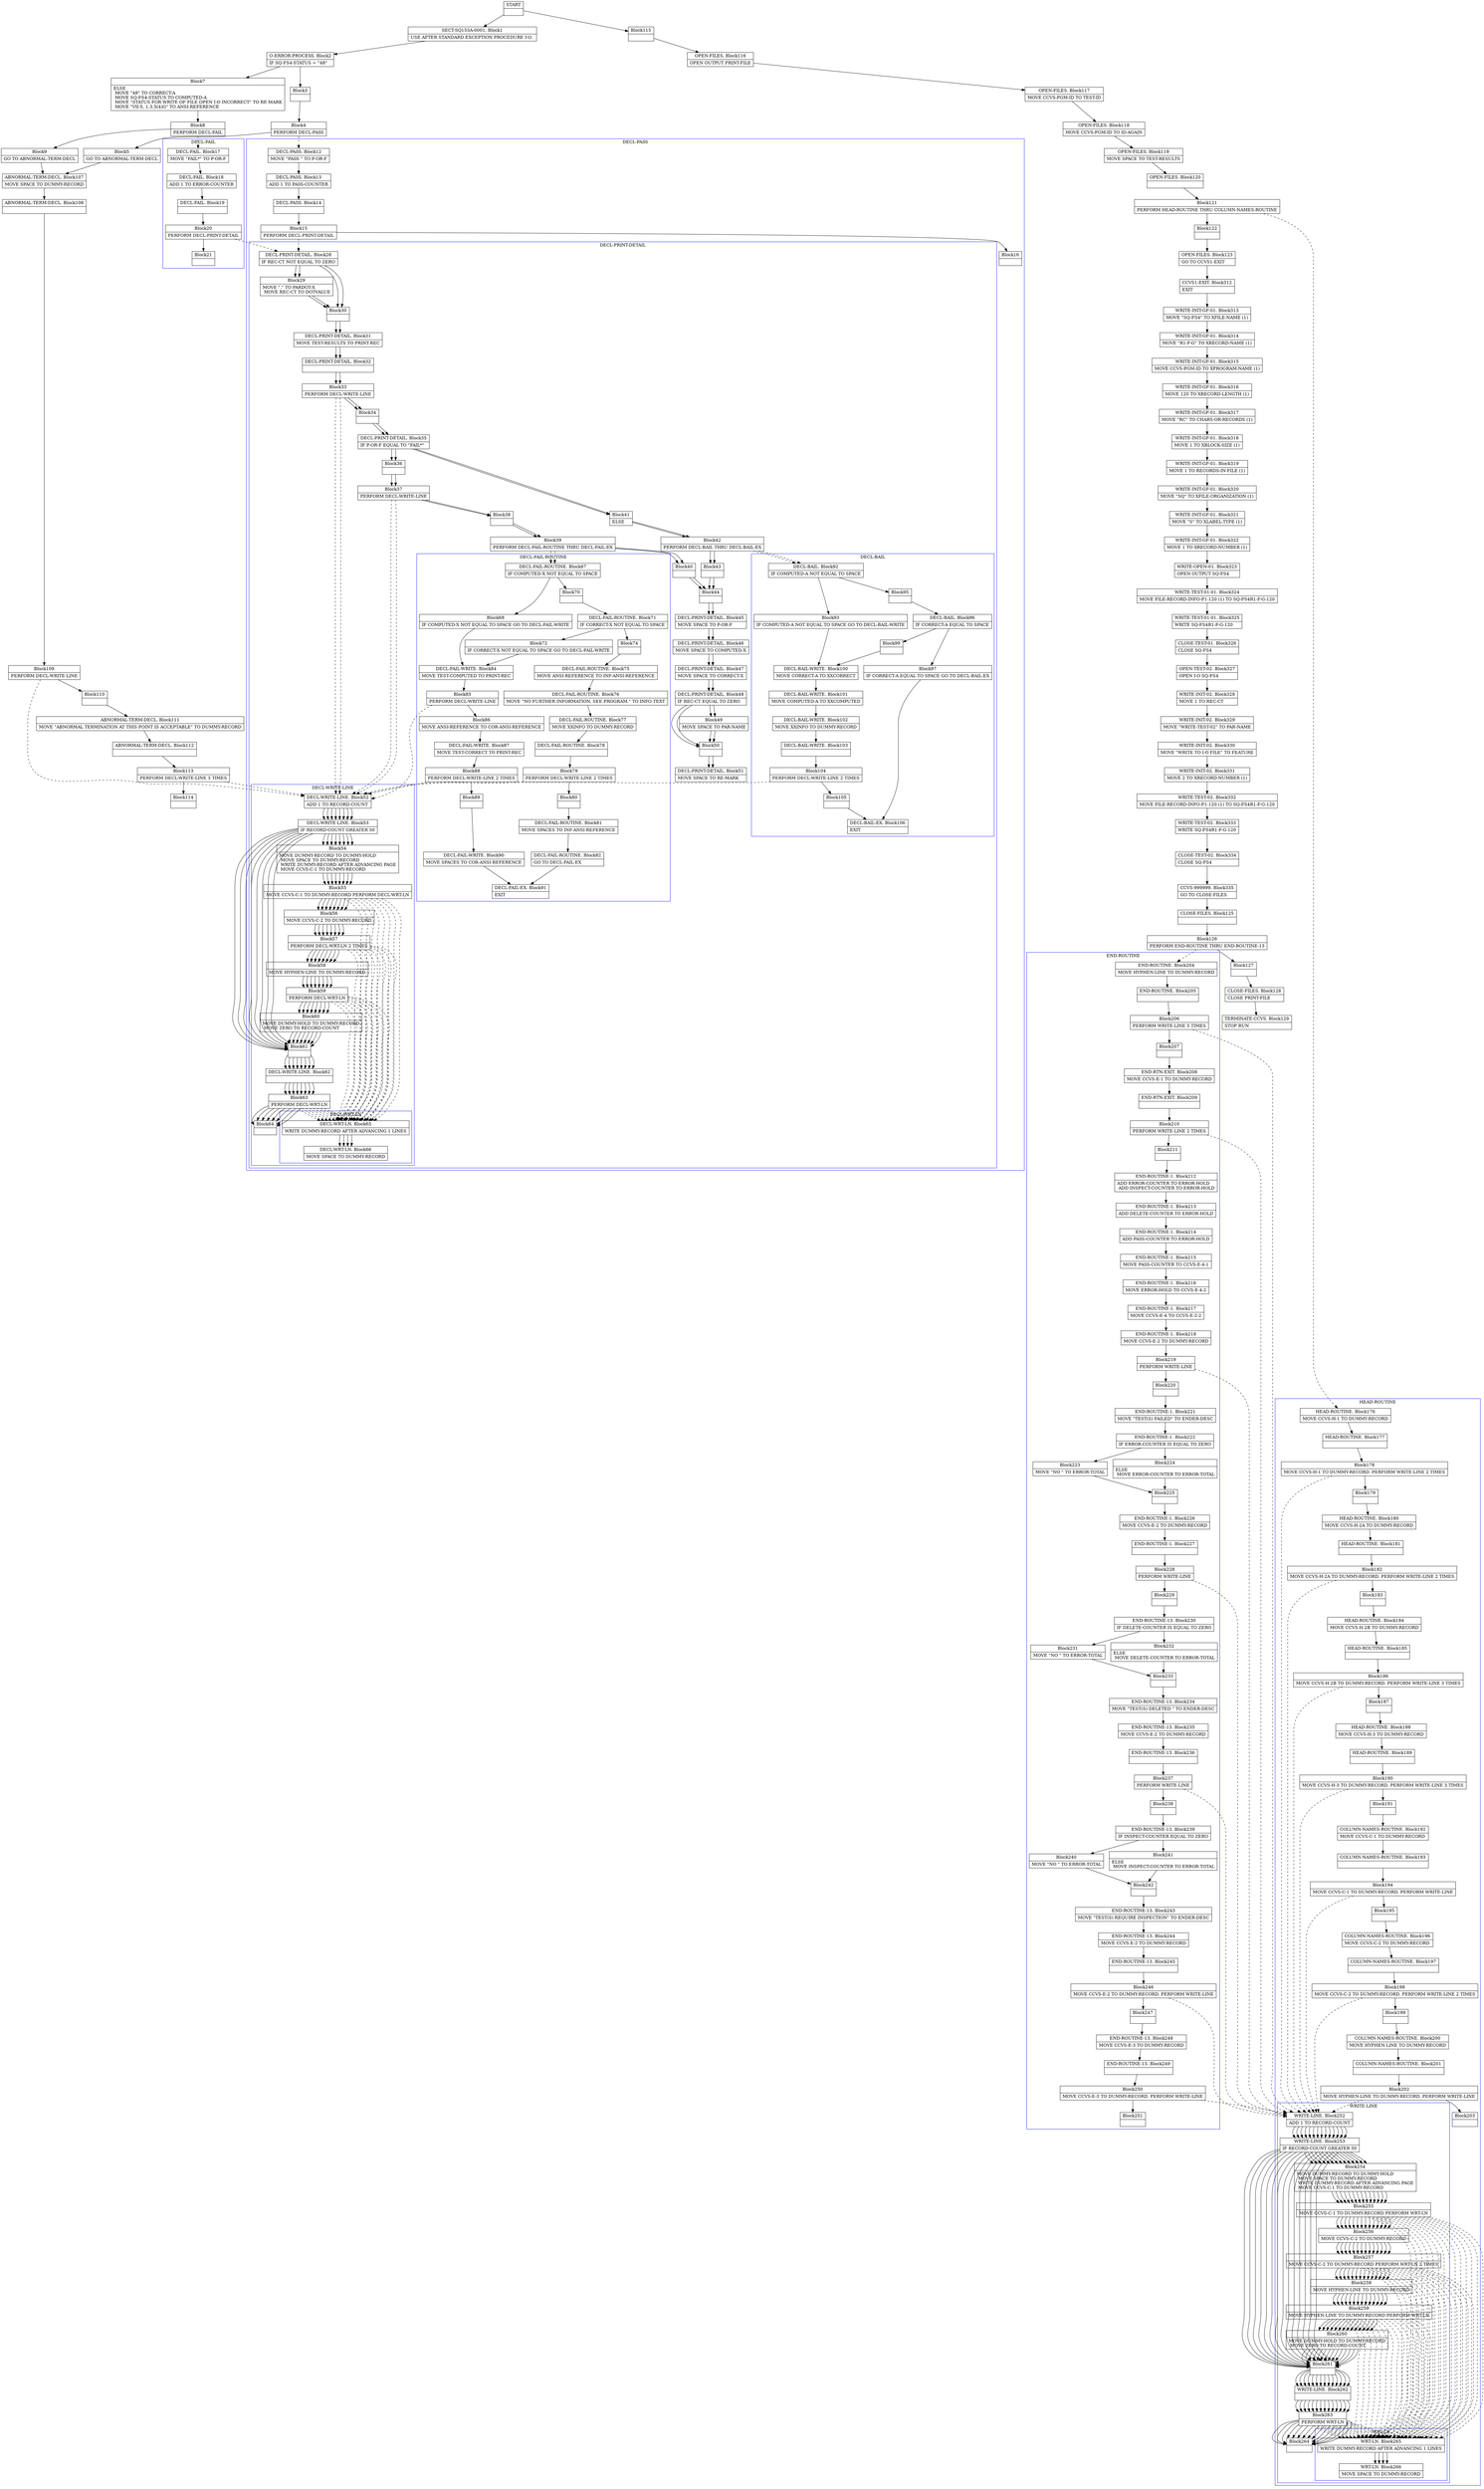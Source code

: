 digraph Cfg {
compound=true;
node [
shape = "record"
]

edge [
arrowtail = "empty"
]
Block0 [
label = "{START|}"
]
Block1 [
label = "{SECT-SQ153A-0001. Block1|    USE AFTER STANDARD EXCEPTION PROCEDURE I-O. \l}"
]
Block2 [
label = "{O-ERROR-PROCESS. Block2|    IF SQ-FS4-STATUS = \"48\"\l}"
]
Block3 [
label = "{Block3|}"
]
Block4 [
label = "{Block4|            PERFORM DECL-PASS\l}"
]
subgraph cluster_1{
color = blue;
label = "DECL-PASS";
Block12 [
label = "{DECL-PASS. Block12|    MOVE   \"PASS \" TO P-OR-F\l}"
]
Block13 [
label = "{DECL-PASS. Block13|    ADD     1 TO PASS-COUNTER\l}"
]
Block14 [
label = "{DECL-PASS. Block14|}"
]
Block15 [
label = "{Block15|    PERFORM DECL-PRINT-DETAIL\l}"
]
subgraph cluster_3{
color = blue;
label = "DECL-PRINT-DETAIL";
Block28 [
label = "{DECL-PRINT-DETAIL. Block28|    IF REC-CT NOT EQUAL TO ZERO\l}"
]
Block29 [
label = "{Block29|            MOVE \".\" TO PARDOT-X\l            MOVE REC-CT TO DOTVALUE\l}"
]
Block30 [
label = "{Block30|}"
]
Block31 [
label = "{DECL-PRINT-DETAIL. Block31|    MOVE    TEST-RESULTS TO PRINT-REC\l}"
]
Block32 [
label = "{DECL-PRINT-DETAIL. Block32|}"
]
Block33 [
label = "{Block33|    PERFORM DECL-WRITE-LINE\l}"
]
subgraph cluster_6{
color = blue;
label = "DECL-WRITE-LINE";
Block52 [
label = "{DECL-WRITE-LINE. Block52|    ADD     1 TO RECORD-COUNT\l}"
]
Block53 [
label = "{DECL-WRITE-LINE. Block53|    IF RECORD-COUNT GREATER 50\l}"
]
Block54 [
label = "{Block54|        MOVE    DUMMY-RECORD TO DUMMY-HOLD\l        MOVE    SPACE TO DUMMY-RECORD\l        WRITE   DUMMY-RECORD AFTER ADVANCING PAGE\l        MOVE    CCVS-C-1 TO DUMMY-RECORD\l}"
]
Block55 [
label = "{Block55|        MOVE    CCVS-C-1 TO DUMMY-RECORD PERFORM DECL-WRT-LN\l}"
]
subgraph cluster_10{
color = blue;
label = "DECL-WRT-LN";
Block65 [
label = "{DECL-WRT-LN. Block65|    WRITE   DUMMY-RECORD AFTER ADVANCING 1 LINES\l}"
]
Block66 [
label = "{DECL-WRT-LN. Block66|    MOVE    SPACE TO DUMMY-RECORD\l}"
]
Block65 -> Block66

}
Block55 -> Block65 [style=dashed]

Block56 [
label = "{Block56|        MOVE    CCVS-C-2 TO DUMMY-RECORD\l}"
]
Block57 [
label = "{Block57|        PERFORM DECL-WRT-LN 2 TIMES\l}"
]
subgraph cluster_11{
color = blue;
label = "DECL-WRT-LN";
Block65 [
label = "{DECL-WRT-LN. Block65|    WRITE   DUMMY-RECORD AFTER ADVANCING 1 LINES\l}"
]
Block66 [
label = "{DECL-WRT-LN. Block66|    MOVE    SPACE TO DUMMY-RECORD\l}"
]
Block65 -> Block66

}
Block57 -> Block65 [style=dashed]

Block58 [
label = "{Block58|        MOVE    HYPHEN-LINE TO DUMMY-RECORD\l}"
]
Block59 [
label = "{Block59|        PERFORM DECL-WRT-LN\l}"
]
subgraph cluster_12{
color = blue;
label = "DECL-WRT-LN";
Block65 [
label = "{DECL-WRT-LN. Block65|    WRITE   DUMMY-RECORD AFTER ADVANCING 1 LINES\l}"
]
Block66 [
label = "{DECL-WRT-LN. Block66|    MOVE    SPACE TO DUMMY-RECORD\l}"
]
Block65 -> Block66

}
Block59 -> Block65 [style=dashed]

Block60 [
label = "{Block60|        MOVE    DUMMY-HOLD TO DUMMY-RECORD\l        MOVE    ZERO TO RECORD-COUNT\l}"
]
Block61 [
label = "{Block61|}"
]
Block62 [
label = "{DECL-WRITE-LINE. Block62|}"
]
Block63 [
label = "{Block63|    PERFORM DECL-WRT-LN\l}"
]
subgraph cluster_13{
color = blue;
label = "DECL-WRT-LN";
Block65 [
label = "{DECL-WRT-LN. Block65|    WRITE   DUMMY-RECORD AFTER ADVANCING 1 LINES\l}"
]
Block66 [
label = "{DECL-WRT-LN. Block66|    MOVE    SPACE TO DUMMY-RECORD\l}"
]
Block65 -> Block66

}
Block63 -> Block65 [style=dashed]

Block64 [
label = "{Block64|}"
]
Block52 -> Block53
Block53 -> Block54
Block53 -> Block61
Block54 -> Block55
Block55 -> Block56
Block56 -> Block57
Block57 -> Block58
Block58 -> Block59
Block59 -> Block60
Block60 -> Block61
Block61 -> Block62
Block62 -> Block63
Block63 -> Block64

}
Block33 -> Block52 [style=dashed]

Block34 [
label = "{Block34|}"
]
Block35 [
label = "{DECL-PRINT-DETAIL. Block35|    IF P-OR-F EQUAL TO \"FAIL*\"\l}"
]
Block36 [
label = "{Block36|}"
]
Block37 [
label = "{Block37|        PERFORM DECL-WRITE-LINE\l}"
]
subgraph cluster_7{
color = blue;
label = "DECL-WRITE-LINE";
Block52 [
label = "{DECL-WRITE-LINE. Block52|    ADD     1 TO RECORD-COUNT\l}"
]
Block53 [
label = "{DECL-WRITE-LINE. Block53|    IF RECORD-COUNT GREATER 50\l}"
]
Block54 [
label = "{Block54|        MOVE    DUMMY-RECORD TO DUMMY-HOLD\l        MOVE    SPACE TO DUMMY-RECORD\l        WRITE   DUMMY-RECORD AFTER ADVANCING PAGE\l        MOVE    CCVS-C-1 TO DUMMY-RECORD\l}"
]
Block55 [
label = "{Block55|        MOVE    CCVS-C-1 TO DUMMY-RECORD PERFORM DECL-WRT-LN\l}"
]
Block55 -> Block65 [style=dashed]

Block56 [
label = "{Block56|        MOVE    CCVS-C-2 TO DUMMY-RECORD\l}"
]
Block57 [
label = "{Block57|        PERFORM DECL-WRT-LN 2 TIMES\l}"
]
Block57 -> Block65 [style=dashed]

Block58 [
label = "{Block58|        MOVE    HYPHEN-LINE TO DUMMY-RECORD\l}"
]
Block59 [
label = "{Block59|        PERFORM DECL-WRT-LN\l}"
]
Block59 -> Block65 [style=dashed]

Block60 [
label = "{Block60|        MOVE    DUMMY-HOLD TO DUMMY-RECORD\l        MOVE    ZERO TO RECORD-COUNT\l}"
]
Block61 [
label = "{Block61|}"
]
Block62 [
label = "{DECL-WRITE-LINE. Block62|}"
]
Block63 [
label = "{Block63|    PERFORM DECL-WRT-LN\l}"
]
Block63 -> Block65 [style=dashed]

Block64 [
label = "{Block64|}"
]
Block52 -> Block53
Block53 -> Block54
Block53 -> Block61
Block54 -> Block55
Block55 -> Block56
Block56 -> Block57
Block57 -> Block58
Block58 -> Block59
Block59 -> Block60
Block60 -> Block61
Block61 -> Block62
Block62 -> Block63
Block63 -> Block64

}
Block37 -> Block52 [style=dashed]

Block38 [
label = "{Block38|}"
]
Block39 [
label = "{Block39|        PERFORM DECL-FAIL-ROUTINE THRU DECL-FAIL-EX\l}"
]
subgraph cluster_8{
color = blue;
label = "DECL-FAIL-ROUTINE";
Block67 [
label = "{DECL-FAIL-ROUTINE. Block67|    IF COMPUTED-X NOT EQUAL TO SPACE\l}"
]
Block68 [
label = "{Block68|    IF COMPUTED-X NOT EQUAL TO SPACE GO TO DECL-FAIL-WRITE\l}"
]
Block84 [
label = "{DECL-FAIL-WRITE. Block84|    MOVE    TEST-COMPUTED TO PRINT-REC\l}"
]
Block85 [
label = "{Block85|    PERFORM DECL-WRITE-LINE\l}"
]
subgraph cluster_15{
color = blue;
label = "DECL-WRITE-LINE";
Block52 [
label = "{DECL-WRITE-LINE. Block52|    ADD     1 TO RECORD-COUNT\l}"
]
Block53 [
label = "{DECL-WRITE-LINE. Block53|    IF RECORD-COUNT GREATER 50\l}"
]
Block54 [
label = "{Block54|        MOVE    DUMMY-RECORD TO DUMMY-HOLD\l        MOVE    SPACE TO DUMMY-RECORD\l        WRITE   DUMMY-RECORD AFTER ADVANCING PAGE\l        MOVE    CCVS-C-1 TO DUMMY-RECORD\l}"
]
Block55 [
label = "{Block55|        MOVE    CCVS-C-1 TO DUMMY-RECORD PERFORM DECL-WRT-LN\l}"
]
Block55 -> Block65 [style=dashed]

Block56 [
label = "{Block56|        MOVE    CCVS-C-2 TO DUMMY-RECORD\l}"
]
Block57 [
label = "{Block57|        PERFORM DECL-WRT-LN 2 TIMES\l}"
]
Block57 -> Block65 [style=dashed]

Block58 [
label = "{Block58|        MOVE    HYPHEN-LINE TO DUMMY-RECORD\l}"
]
Block59 [
label = "{Block59|        PERFORM DECL-WRT-LN\l}"
]
Block59 -> Block65 [style=dashed]

Block60 [
label = "{Block60|        MOVE    DUMMY-HOLD TO DUMMY-RECORD\l        MOVE    ZERO TO RECORD-COUNT\l}"
]
Block61 [
label = "{Block61|}"
]
Block62 [
label = "{DECL-WRITE-LINE. Block62|}"
]
Block63 [
label = "{Block63|    PERFORM DECL-WRT-LN\l}"
]
Block63 -> Block65 [style=dashed]

Block64 [
label = "{Block64|}"
]
Block52 -> Block53
Block53 -> Block54
Block53 -> Block61
Block54 -> Block55
Block55 -> Block56
Block56 -> Block57
Block57 -> Block58
Block58 -> Block59
Block59 -> Block60
Block60 -> Block61
Block61 -> Block62
Block62 -> Block63
Block63 -> Block64

}
Block85 -> Block52 [style=dashed]

Block86 [
label = "{Block86|    MOVE    ANSI-REFERENCE TO COR-ANSI-REFERENCE\l}"
]
Block87 [
label = "{DECL-FAIL-WRITE. Block87|    MOVE    TEST-CORRECT TO PRINT-REC\l}"
]
Block88 [
label = "{Block88|    PERFORM DECL-WRITE-LINE 2 TIMES\l}"
]
subgraph cluster_16{
color = blue;
label = "DECL-WRITE-LINE";
Block52 [
label = "{DECL-WRITE-LINE. Block52|    ADD     1 TO RECORD-COUNT\l}"
]
Block53 [
label = "{DECL-WRITE-LINE. Block53|    IF RECORD-COUNT GREATER 50\l}"
]
Block54 [
label = "{Block54|        MOVE    DUMMY-RECORD TO DUMMY-HOLD\l        MOVE    SPACE TO DUMMY-RECORD\l        WRITE   DUMMY-RECORD AFTER ADVANCING PAGE\l        MOVE    CCVS-C-1 TO DUMMY-RECORD\l}"
]
Block55 [
label = "{Block55|        MOVE    CCVS-C-1 TO DUMMY-RECORD PERFORM DECL-WRT-LN\l}"
]
Block55 -> Block65 [style=dashed]

Block56 [
label = "{Block56|        MOVE    CCVS-C-2 TO DUMMY-RECORD\l}"
]
Block57 [
label = "{Block57|        PERFORM DECL-WRT-LN 2 TIMES\l}"
]
Block57 -> Block65 [style=dashed]

Block58 [
label = "{Block58|        MOVE    HYPHEN-LINE TO DUMMY-RECORD\l}"
]
Block59 [
label = "{Block59|        PERFORM DECL-WRT-LN\l}"
]
Block59 -> Block65 [style=dashed]

Block60 [
label = "{Block60|        MOVE    DUMMY-HOLD TO DUMMY-RECORD\l        MOVE    ZERO TO RECORD-COUNT\l}"
]
Block61 [
label = "{Block61|}"
]
Block62 [
label = "{DECL-WRITE-LINE. Block62|}"
]
Block63 [
label = "{Block63|    PERFORM DECL-WRT-LN\l}"
]
Block63 -> Block65 [style=dashed]

Block64 [
label = "{Block64|}"
]
Block52 -> Block53
Block53 -> Block54
Block53 -> Block61
Block54 -> Block55
Block55 -> Block56
Block56 -> Block57
Block57 -> Block58
Block58 -> Block59
Block59 -> Block60
Block60 -> Block61
Block61 -> Block62
Block62 -> Block63
Block63 -> Block64

}
Block88 -> Block52 [style=dashed]

Block89 [
label = "{Block89|}"
]
Block90 [
label = "{DECL-FAIL-WRITE. Block90|    MOVE    SPACES TO COR-ANSI-REFERENCE\l}"
]
Block91 [
label = "{DECL-FAIL-EX. Block91|    EXIT\l}"
]
Block70 [
label = "{Block70|}"
]
Block71 [
label = "{DECL-FAIL-ROUTINE. Block71|    IF CORRECT-X NOT EQUAL TO SPACE\l}"
]
Block72 [
label = "{Block72|    IF CORRECT-X NOT EQUAL TO SPACE GO TO DECL-FAIL-WRITE\l}"
]
Block74 [
label = "{Block74|}"
]
Block75 [
label = "{DECL-FAIL-ROUTINE. Block75|    MOVE    ANSI-REFERENCE TO INF-ANSI-REFERENCE\l}"
]
Block76 [
label = "{DECL-FAIL-ROUTINE. Block76|    MOVE   \"NO FURTHER INFORMATION, SEE PROGRAM.\" TO INFO-TEXT\l}"
]
Block77 [
label = "{DECL-FAIL-ROUTINE. Block77|    MOVE    XXINFO TO DUMMY-RECORD\l}"
]
Block78 [
label = "{DECL-FAIL-ROUTINE. Block78|}"
]
Block79 [
label = "{Block79|    PERFORM DECL-WRITE-LINE 2 TIMES\l}"
]
subgraph cluster_14{
color = blue;
label = "DECL-WRITE-LINE";
Block52 [
label = "{DECL-WRITE-LINE. Block52|    ADD     1 TO RECORD-COUNT\l}"
]
Block53 [
label = "{DECL-WRITE-LINE. Block53|    IF RECORD-COUNT GREATER 50\l}"
]
Block54 [
label = "{Block54|        MOVE    DUMMY-RECORD TO DUMMY-HOLD\l        MOVE    SPACE TO DUMMY-RECORD\l        WRITE   DUMMY-RECORD AFTER ADVANCING PAGE\l        MOVE    CCVS-C-1 TO DUMMY-RECORD\l}"
]
Block55 [
label = "{Block55|        MOVE    CCVS-C-1 TO DUMMY-RECORD PERFORM DECL-WRT-LN\l}"
]
Block55 -> Block65 [style=dashed]

Block56 [
label = "{Block56|        MOVE    CCVS-C-2 TO DUMMY-RECORD\l}"
]
Block57 [
label = "{Block57|        PERFORM DECL-WRT-LN 2 TIMES\l}"
]
Block57 -> Block65 [style=dashed]

Block58 [
label = "{Block58|        MOVE    HYPHEN-LINE TO DUMMY-RECORD\l}"
]
Block59 [
label = "{Block59|        PERFORM DECL-WRT-LN\l}"
]
Block59 -> Block65 [style=dashed]

Block60 [
label = "{Block60|        MOVE    DUMMY-HOLD TO DUMMY-RECORD\l        MOVE    ZERO TO RECORD-COUNT\l}"
]
Block61 [
label = "{Block61|}"
]
Block62 [
label = "{DECL-WRITE-LINE. Block62|}"
]
Block63 [
label = "{Block63|    PERFORM DECL-WRT-LN\l}"
]
Block63 -> Block65 [style=dashed]

Block64 [
label = "{Block64|}"
]
Block52 -> Block53
Block53 -> Block54
Block53 -> Block61
Block54 -> Block55
Block55 -> Block56
Block56 -> Block57
Block57 -> Block58
Block58 -> Block59
Block59 -> Block60
Block60 -> Block61
Block61 -> Block62
Block62 -> Block63
Block63 -> Block64

}
Block79 -> Block52 [style=dashed]

Block80 [
label = "{Block80|}"
]
Block81 [
label = "{DECL-FAIL-ROUTINE. Block81|    MOVE    SPACES TO INF-ANSI-REFERENCE\l}"
]
Block82 [
label = "{DECL-FAIL-ROUTINE. Block82|    GO TO   DECL-FAIL-EX\l}"
]
Block67 -> Block68
Block67 -> Block70
Block68 -> Block84
Block84 -> Block85
Block85 -> Block86
Block86 -> Block87
Block87 -> Block88
Block88 -> Block89
Block89 -> Block90
Block90 -> Block91
Block70 -> Block71
Block71 -> Block72
Block71 -> Block74
Block72 -> Block84
Block74 -> Block75
Block75 -> Block76
Block76 -> Block77
Block77 -> Block78
Block78 -> Block79
Block79 -> Block80
Block80 -> Block81
Block81 -> Block82
Block82 -> Block91

}
Block39 -> Block67 [style=dashed]

Block40 [
label = "{Block40|}"
]
Block44 [
label = "{Block44|}"
]
Block45 [
label = "{DECL-PRINT-DETAIL. Block45|    MOVE    SPACE TO P-OR-F\l}"
]
Block46 [
label = "{DECL-PRINT-DETAIL. Block46|    MOVE    SPACE TO COMPUTED-X\l}"
]
Block47 [
label = "{DECL-PRINT-DETAIL. Block47|    MOVE    SPACE TO CORRECT-X\l}"
]
Block48 [
label = "{DECL-PRINT-DETAIL. Block48|    IF REC-CT EQUAL TO ZERO\l}"
]
Block49 [
label = "{Block49|        MOVE    SPACE TO PAR-NAME\l}"
]
Block50 [
label = "{Block50|}"
]
Block51 [
label = "{DECL-PRINT-DETAIL. Block51|    MOVE    SPACE TO RE-MARK\l}"
]
Block41 [
label = "{Block41|    ELSE\l}"
]
Block42 [
label = "{Block42|        PERFORM DECL-BAIL THRU DECL-BAIL-EX\l}"
]
subgraph cluster_9{
color = blue;
label = "DECL-BAIL";
Block92 [
label = "{DECL-BAIL. Block92|    IF COMPUTED-A NOT EQUAL TO SPACE\l}"
]
Block93 [
label = "{Block93|    IF COMPUTED-A NOT EQUAL TO SPACE GO TO DECL-BAIL-WRITE\l}"
]
Block100 [
label = "{DECL-BAIL-WRITE. Block100|    MOVE    CORRECT-A TO XXCORRECT\l}"
]
Block101 [
label = "{DECL-BAIL-WRITE. Block101|    MOVE    COMPUTED-A TO XXCOMPUTED\l}"
]
Block102 [
label = "{DECL-BAIL-WRITE. Block102|    MOVE    XXINFO TO DUMMY-RECORD\l}"
]
Block103 [
label = "{DECL-BAIL-WRITE. Block103|}"
]
Block104 [
label = "{Block104|    PERFORM DECL-WRITE-LINE 2 TIMES\l}"
]
subgraph cluster_17{
color = blue;
label = "DECL-WRITE-LINE";
Block52 [
label = "{DECL-WRITE-LINE. Block52|    ADD     1 TO RECORD-COUNT\l}"
]
Block53 [
label = "{DECL-WRITE-LINE. Block53|    IF RECORD-COUNT GREATER 50\l}"
]
Block54 [
label = "{Block54|        MOVE    DUMMY-RECORD TO DUMMY-HOLD\l        MOVE    SPACE TO DUMMY-RECORD\l        WRITE   DUMMY-RECORD AFTER ADVANCING PAGE\l        MOVE    CCVS-C-1 TO DUMMY-RECORD\l}"
]
Block55 [
label = "{Block55|        MOVE    CCVS-C-1 TO DUMMY-RECORD PERFORM DECL-WRT-LN\l}"
]
Block55 -> Block65 [style=dashed]

Block56 [
label = "{Block56|        MOVE    CCVS-C-2 TO DUMMY-RECORD\l}"
]
Block57 [
label = "{Block57|        PERFORM DECL-WRT-LN 2 TIMES\l}"
]
Block57 -> Block65 [style=dashed]

Block58 [
label = "{Block58|        MOVE    HYPHEN-LINE TO DUMMY-RECORD\l}"
]
Block59 [
label = "{Block59|        PERFORM DECL-WRT-LN\l}"
]
Block59 -> Block65 [style=dashed]

Block60 [
label = "{Block60|        MOVE    DUMMY-HOLD TO DUMMY-RECORD\l        MOVE    ZERO TO RECORD-COUNT\l}"
]
Block61 [
label = "{Block61|}"
]
Block62 [
label = "{DECL-WRITE-LINE. Block62|}"
]
Block63 [
label = "{Block63|    PERFORM DECL-WRT-LN\l}"
]
Block63 -> Block65 [style=dashed]

Block64 [
label = "{Block64|}"
]
Block52 -> Block53
Block53 -> Block54
Block53 -> Block61
Block54 -> Block55
Block55 -> Block56
Block56 -> Block57
Block57 -> Block58
Block58 -> Block59
Block59 -> Block60
Block60 -> Block61
Block61 -> Block62
Block62 -> Block63
Block63 -> Block64

}
Block104 -> Block52 [style=dashed]

Block105 [
label = "{Block105|}"
]
Block106 [
label = "{DECL-BAIL-EX. Block106|    EXIT\l}"
]
Block95 [
label = "{Block95|}"
]
Block96 [
label = "{DECL-BAIL. Block96|    IF CORRECT-A EQUAL TO SPACE\l}"
]
Block97 [
label = "{Block97|    IF CORRECT-A EQUAL TO SPACE GO TO DECL-BAIL-EX\l}"
]
Block99 [
label = "{Block99|}"
]
Block92 -> Block93
Block92 -> Block95
Block93 -> Block100
Block100 -> Block101
Block101 -> Block102
Block102 -> Block103
Block103 -> Block104
Block104 -> Block105
Block105 -> Block106
Block95 -> Block96
Block96 -> Block97
Block96 -> Block99
Block97 -> Block106
Block99 -> Block100

}
Block42 -> Block92 [style=dashed]

Block43 [
label = "{Block43|}"
]
Block28 -> Block29
Block28 -> Block30
Block29 -> Block30
Block30 -> Block31
Block31 -> Block32
Block32 -> Block33
Block33 -> Block34
Block34 -> Block35
Block35 -> Block36
Block35 -> Block41
Block36 -> Block37
Block37 -> Block38
Block38 -> Block39
Block39 -> Block40
Block40 -> Block44
Block44 -> Block45
Block45 -> Block46
Block46 -> Block47
Block47 -> Block48
Block48 -> Block49
Block48 -> Block50
Block49 -> Block50
Block50 -> Block51
Block41 -> Block42
Block42 -> Block43
Block43 -> Block44

}
Block15 -> Block28 [style=dashed]

Block16 [
label = "{Block16|}"
]
Block12 -> Block13
Block13 -> Block14
Block14 -> Block15
Block15 -> Block16

}
Block4 -> Block12 [style=dashed]

Block5 [
label = "{Block5|            GO TO ABNORMAL-TERM-DECL\l}"
]
Block107 [
label = "{ABNORMAL-TERM-DECL. Block107|    MOVE SPACE TO DUMMY-RECORD\l}"
]
Block108 [
label = "{ABNORMAL-TERM-DECL. Block108|}"
]
Block109 [
label = "{Block109|    PERFORM DECL-WRITE-LINE\l}"
]
subgraph cluster_18{
color = blue;
label = "DECL-WRITE-LINE";
Block52 [
label = "{DECL-WRITE-LINE. Block52|    ADD     1 TO RECORD-COUNT\l}"
]
Block53 [
label = "{DECL-WRITE-LINE. Block53|    IF RECORD-COUNT GREATER 50\l}"
]
Block54 [
label = "{Block54|        MOVE    DUMMY-RECORD TO DUMMY-HOLD\l        MOVE    SPACE TO DUMMY-RECORD\l        WRITE   DUMMY-RECORD AFTER ADVANCING PAGE\l        MOVE    CCVS-C-1 TO DUMMY-RECORD\l}"
]
Block55 [
label = "{Block55|        MOVE    CCVS-C-1 TO DUMMY-RECORD PERFORM DECL-WRT-LN\l}"
]
Block55 -> Block65 [style=dashed]

Block56 [
label = "{Block56|        MOVE    CCVS-C-2 TO DUMMY-RECORD\l}"
]
Block57 [
label = "{Block57|        PERFORM DECL-WRT-LN 2 TIMES\l}"
]
Block57 -> Block65 [style=dashed]

Block58 [
label = "{Block58|        MOVE    HYPHEN-LINE TO DUMMY-RECORD\l}"
]
Block59 [
label = "{Block59|        PERFORM DECL-WRT-LN\l}"
]
Block59 -> Block65 [style=dashed]

Block60 [
label = "{Block60|        MOVE    DUMMY-HOLD TO DUMMY-RECORD\l        MOVE    ZERO TO RECORD-COUNT\l}"
]
Block61 [
label = "{Block61|}"
]
Block62 [
label = "{DECL-WRITE-LINE. Block62|}"
]
Block63 [
label = "{Block63|    PERFORM DECL-WRT-LN\l}"
]
Block63 -> Block65 [style=dashed]

Block64 [
label = "{Block64|}"
]
Block52 -> Block53
Block53 -> Block54
Block53 -> Block61
Block54 -> Block55
Block55 -> Block56
Block56 -> Block57
Block57 -> Block58
Block58 -> Block59
Block59 -> Block60
Block60 -> Block61
Block61 -> Block62
Block62 -> Block63
Block63 -> Block64

}
Block109 -> Block52 [style=dashed]

Block110 [
label = "{Block110|}"
]
Block111 [
label = "{ABNORMAL-TERM-DECL. Block111|    MOVE \"ABNORMAL TERMINATION AT THIS POINT IS ACCEPTABLE\"              TO DUMMY-RECORD\l}"
]
Block112 [
label = "{ABNORMAL-TERM-DECL. Block112|}"
]
Block113 [
label = "{Block113|    PERFORM DECL-WRITE-LINE 3 TIMES\l}"
]
subgraph cluster_19{
color = blue;
label = "DECL-WRITE-LINE";
Block52 [
label = "{DECL-WRITE-LINE. Block52|    ADD     1 TO RECORD-COUNT\l}"
]
Block53 [
label = "{DECL-WRITE-LINE. Block53|    IF RECORD-COUNT GREATER 50\l}"
]
Block54 [
label = "{Block54|        MOVE    DUMMY-RECORD TO DUMMY-HOLD\l        MOVE    SPACE TO DUMMY-RECORD\l        WRITE   DUMMY-RECORD AFTER ADVANCING PAGE\l        MOVE    CCVS-C-1 TO DUMMY-RECORD\l}"
]
Block55 [
label = "{Block55|        MOVE    CCVS-C-1 TO DUMMY-RECORD PERFORM DECL-WRT-LN\l}"
]
Block55 -> Block65 [style=dashed]

Block56 [
label = "{Block56|        MOVE    CCVS-C-2 TO DUMMY-RECORD\l}"
]
Block57 [
label = "{Block57|        PERFORM DECL-WRT-LN 2 TIMES\l}"
]
Block57 -> Block65 [style=dashed]

Block58 [
label = "{Block58|        MOVE    HYPHEN-LINE TO DUMMY-RECORD\l}"
]
Block59 [
label = "{Block59|        PERFORM DECL-WRT-LN\l}"
]
Block59 -> Block65 [style=dashed]

Block60 [
label = "{Block60|        MOVE    DUMMY-HOLD TO DUMMY-RECORD\l        MOVE    ZERO TO RECORD-COUNT\l}"
]
Block61 [
label = "{Block61|}"
]
Block62 [
label = "{DECL-WRITE-LINE. Block62|}"
]
Block63 [
label = "{Block63|    PERFORM DECL-WRT-LN\l}"
]
Block63 -> Block65 [style=dashed]

Block64 [
label = "{Block64|}"
]
Block52 -> Block53
Block53 -> Block54
Block53 -> Block61
Block54 -> Block55
Block55 -> Block56
Block56 -> Block57
Block57 -> Block58
Block58 -> Block59
Block59 -> Block60
Block60 -> Block61
Block61 -> Block62
Block62 -> Block63
Block63 -> Block64

}
Block113 -> Block52 [style=dashed]

Block114 [
label = "{Block114|}"
]
Block7 [
label = "{Block7|    ELSE\l            MOVE \"48\" TO CORRECT-A\l            MOVE SQ-FS4-STATUS TO COMPUTED-A\l            MOVE \"STATUS FOR WRITE OF FILE OPEN I-O INCORRECT\"                      TO RE-MARK\l            MOVE \"VII-5, 1.3.5(4)G\" TO ANSI-REFERENCE\l}"
]
Block8 [
label = "{Block8|            PERFORM DECL-FAIL\l}"
]
subgraph cluster_2{
color = blue;
label = "DECL-FAIL";
Block17 [
label = "{DECL-FAIL. Block17|    MOVE   \"FAIL*\" TO P-OR-F\l}"
]
Block18 [
label = "{DECL-FAIL. Block18|    ADD     1 TO ERROR-COUNTER\l}"
]
Block19 [
label = "{DECL-FAIL. Block19|}"
]
Block20 [
label = "{Block20|    PERFORM DECL-PRINT-DETAIL\l}"
]
subgraph cluster_4{
color = blue;
label = "DECL-PRINT-DETAIL";
Block28 [
label = "{DECL-PRINT-DETAIL. Block28|    IF REC-CT NOT EQUAL TO ZERO\l}"
]
Block29 [
label = "{Block29|            MOVE \".\" TO PARDOT-X\l            MOVE REC-CT TO DOTVALUE\l}"
]
Block30 [
label = "{Block30|}"
]
Block31 [
label = "{DECL-PRINT-DETAIL. Block31|    MOVE    TEST-RESULTS TO PRINT-REC\l}"
]
Block32 [
label = "{DECL-PRINT-DETAIL. Block32|}"
]
Block33 [
label = "{Block33|    PERFORM DECL-WRITE-LINE\l}"
]
Block33 -> Block52 [style=dashed]

Block34 [
label = "{Block34|}"
]
Block35 [
label = "{DECL-PRINT-DETAIL. Block35|    IF P-OR-F EQUAL TO \"FAIL*\"\l}"
]
Block36 [
label = "{Block36|}"
]
Block37 [
label = "{Block37|        PERFORM DECL-WRITE-LINE\l}"
]
Block37 -> Block52 [style=dashed]

Block38 [
label = "{Block38|}"
]
Block39 [
label = "{Block39|        PERFORM DECL-FAIL-ROUTINE THRU DECL-FAIL-EX\l}"
]
Block39 -> Block67 [style=dashed]

Block40 [
label = "{Block40|}"
]
Block44 [
label = "{Block44|}"
]
Block45 [
label = "{DECL-PRINT-DETAIL. Block45|    MOVE    SPACE TO P-OR-F\l}"
]
Block46 [
label = "{DECL-PRINT-DETAIL. Block46|    MOVE    SPACE TO COMPUTED-X\l}"
]
Block47 [
label = "{DECL-PRINT-DETAIL. Block47|    MOVE    SPACE TO CORRECT-X\l}"
]
Block48 [
label = "{DECL-PRINT-DETAIL. Block48|    IF REC-CT EQUAL TO ZERO\l}"
]
Block49 [
label = "{Block49|        MOVE    SPACE TO PAR-NAME\l}"
]
Block50 [
label = "{Block50|}"
]
Block51 [
label = "{DECL-PRINT-DETAIL. Block51|    MOVE    SPACE TO RE-MARK\l}"
]
Block41 [
label = "{Block41|    ELSE\l}"
]
Block42 [
label = "{Block42|        PERFORM DECL-BAIL THRU DECL-BAIL-EX\l}"
]
Block42 -> Block92 [style=dashed]

Block43 [
label = "{Block43|}"
]
Block28 -> Block29
Block28 -> Block30
Block29 -> Block30
Block30 -> Block31
Block31 -> Block32
Block32 -> Block33
Block33 -> Block34
Block34 -> Block35
Block35 -> Block36
Block35 -> Block41
Block36 -> Block37
Block37 -> Block38
Block38 -> Block39
Block39 -> Block40
Block40 -> Block44
Block44 -> Block45
Block45 -> Block46
Block46 -> Block47
Block47 -> Block48
Block48 -> Block49
Block48 -> Block50
Block49 -> Block50
Block50 -> Block51
Block41 -> Block42
Block42 -> Block43
Block43 -> Block44

}
Block20 -> Block28 [style=dashed]

Block21 [
label = "{Block21|}"
]
Block17 -> Block18
Block18 -> Block19
Block19 -> Block20
Block20 -> Block21

}
Block8 -> Block17 [style=dashed]

Block9 [
label = "{Block9|            GO TO ABNORMAL-TERM-DECL\l}"
]
Block115 [
label = "{Block115|}"
]
Block116 [
label = "{OPEN-FILES. Block116|    OPEN    OUTPUT PRINT-FILE\l}"
]
Block117 [
label = "{OPEN-FILES. Block117|    MOVE    CCVS-PGM-ID TO TEST-ID\l}"
]
Block118 [
label = "{OPEN-FILES. Block118|    MOVE    CCVS-PGM-ID TO ID-AGAIN\l}"
]
Block119 [
label = "{OPEN-FILES. Block119|    MOVE    SPACE TO TEST-RESULTS\l}"
]
Block120 [
label = "{OPEN-FILES. Block120|}"
]
Block121 [
label = "{Block121|    PERFORM HEAD-ROUTINE THRU COLUMN-NAMES-ROUTINE\l}"
]
subgraph cluster_20{
color = blue;
label = "HEAD-ROUTINE";
Block176 [
label = "{HEAD-ROUTINE. Block176|    MOVE CCVS-H-1  TO DUMMY-RECORD\l}"
]
Block177 [
label = "{HEAD-ROUTINE. Block177|}"
]
Block178 [
label = "{Block178|    MOVE CCVS-H-1  TO DUMMY-RECORD. PERFORM WRITE-LINE 2 TIMES\l}"
]
subgraph cluster_30{
color = blue;
label = "WRITE-LINE";
Block252 [
label = "{WRITE-LINE. Block252|    ADD     1 TO RECORD-COUNT\l}"
]
Block253 [
label = "{WRITE-LINE. Block253|    IF RECORD-COUNT GREATER 50\l}"
]
Block254 [
label = "{Block254|        MOVE  DUMMY-RECORD TO DUMMY-HOLD\l        MOVE  SPACE TO DUMMY-RECORD\l        WRITE DUMMY-RECORD AFTER ADVANCING PAGE\l        MOVE  CCVS-C-1 TO DUMMY-RECORD\l}"
]
Block255 [
label = "{Block255|        MOVE  CCVS-C-1 TO DUMMY-RECORD PERFORM WRT-LN\l}"
]
subgraph cluster_44{
color = blue;
label = "WRT-LN";
Block265 [
label = "{WRT-LN. Block265|    WRITE   DUMMY-RECORD AFTER ADVANCING 1 LINES\l}"
]
Block266 [
label = "{WRT-LN. Block266|    MOVE    SPACE TO DUMMY-RECORD\l}"
]
Block265 -> Block266

}
Block255 -> Block265 [style=dashed]

Block256 [
label = "{Block256|        MOVE  CCVS-C-2 TO DUMMY-RECORD\l}"
]
Block257 [
label = "{Block257|        MOVE  CCVS-C-2 TO DUMMY-RECORD PERFORM WRT-LN 2 TIMES\l}"
]
subgraph cluster_45{
color = blue;
label = "WRT-LN";
Block265 [
label = "{WRT-LN. Block265|    WRITE   DUMMY-RECORD AFTER ADVANCING 1 LINES\l}"
]
Block266 [
label = "{WRT-LN. Block266|    MOVE    SPACE TO DUMMY-RECORD\l}"
]
Block265 -> Block266

}
Block257 -> Block265 [style=dashed]

Block258 [
label = "{Block258|        MOVE  HYPHEN-LINE TO DUMMY-RECORD\l}"
]
Block259 [
label = "{Block259|        MOVE  HYPHEN-LINE TO DUMMY-RECORD PERFORM WRT-LN\l}"
]
subgraph cluster_46{
color = blue;
label = "WRT-LN";
Block265 [
label = "{WRT-LN. Block265|    WRITE   DUMMY-RECORD AFTER ADVANCING 1 LINES\l}"
]
Block266 [
label = "{WRT-LN. Block266|    MOVE    SPACE TO DUMMY-RECORD\l}"
]
Block265 -> Block266

}
Block259 -> Block265 [style=dashed]

Block260 [
label = "{Block260|        MOVE  DUMMY-HOLD TO DUMMY-RECORD\l        MOVE  ZERO TO RECORD-COUNT\l}"
]
Block261 [
label = "{Block261|}"
]
Block262 [
label = "{WRITE-LINE. Block262|}"
]
Block263 [
label = "{Block263|    PERFORM WRT-LN\l}"
]
subgraph cluster_47{
color = blue;
label = "WRT-LN";
Block265 [
label = "{WRT-LN. Block265|    WRITE   DUMMY-RECORD AFTER ADVANCING 1 LINES\l}"
]
Block266 [
label = "{WRT-LN. Block266|    MOVE    SPACE TO DUMMY-RECORD\l}"
]
Block265 -> Block266

}
Block263 -> Block265 [style=dashed]

Block264 [
label = "{Block264|}"
]
Block252 -> Block253
Block253 -> Block254
Block253 -> Block261
Block254 -> Block255
Block255 -> Block256
Block256 -> Block257
Block257 -> Block258
Block258 -> Block259
Block259 -> Block260
Block260 -> Block261
Block261 -> Block262
Block262 -> Block263
Block263 -> Block264

}
Block178 -> Block252 [style=dashed]

Block179 [
label = "{Block179|}"
]
Block180 [
label = "{HEAD-ROUTINE. Block180|    MOVE CCVS-H-2A TO DUMMY-RECORD\l}"
]
Block181 [
label = "{HEAD-ROUTINE. Block181|}"
]
Block182 [
label = "{Block182|    MOVE CCVS-H-2A TO DUMMY-RECORD. PERFORM WRITE-LINE 2 TIMES\l}"
]
subgraph cluster_31{
color = blue;
label = "WRITE-LINE";
Block252 [
label = "{WRITE-LINE. Block252|    ADD     1 TO RECORD-COUNT\l}"
]
Block253 [
label = "{WRITE-LINE. Block253|    IF RECORD-COUNT GREATER 50\l}"
]
Block254 [
label = "{Block254|        MOVE  DUMMY-RECORD TO DUMMY-HOLD\l        MOVE  SPACE TO DUMMY-RECORD\l        WRITE DUMMY-RECORD AFTER ADVANCING PAGE\l        MOVE  CCVS-C-1 TO DUMMY-RECORD\l}"
]
Block255 [
label = "{Block255|        MOVE  CCVS-C-1 TO DUMMY-RECORD PERFORM WRT-LN\l}"
]
Block255 -> Block265 [style=dashed]

Block256 [
label = "{Block256|        MOVE  CCVS-C-2 TO DUMMY-RECORD\l}"
]
Block257 [
label = "{Block257|        MOVE  CCVS-C-2 TO DUMMY-RECORD PERFORM WRT-LN 2 TIMES\l}"
]
Block257 -> Block265 [style=dashed]

Block258 [
label = "{Block258|        MOVE  HYPHEN-LINE TO DUMMY-RECORD\l}"
]
Block259 [
label = "{Block259|        MOVE  HYPHEN-LINE TO DUMMY-RECORD PERFORM WRT-LN\l}"
]
Block259 -> Block265 [style=dashed]

Block260 [
label = "{Block260|        MOVE  DUMMY-HOLD TO DUMMY-RECORD\l        MOVE  ZERO TO RECORD-COUNT\l}"
]
Block261 [
label = "{Block261|}"
]
Block262 [
label = "{WRITE-LINE. Block262|}"
]
Block263 [
label = "{Block263|    PERFORM WRT-LN\l}"
]
Block263 -> Block265 [style=dashed]

Block264 [
label = "{Block264|}"
]
Block252 -> Block253
Block253 -> Block254
Block253 -> Block261
Block254 -> Block255
Block255 -> Block256
Block256 -> Block257
Block257 -> Block258
Block258 -> Block259
Block259 -> Block260
Block260 -> Block261
Block261 -> Block262
Block262 -> Block263
Block263 -> Block264

}
Block182 -> Block252 [style=dashed]

Block183 [
label = "{Block183|}"
]
Block184 [
label = "{HEAD-ROUTINE. Block184|    MOVE CCVS-H-2B TO DUMMY-RECORD\l}"
]
Block185 [
label = "{HEAD-ROUTINE. Block185|}"
]
Block186 [
label = "{Block186|    MOVE CCVS-H-2B TO DUMMY-RECORD. PERFORM WRITE-LINE 3 TIMES\l}"
]
subgraph cluster_32{
color = blue;
label = "WRITE-LINE";
Block252 [
label = "{WRITE-LINE. Block252|    ADD     1 TO RECORD-COUNT\l}"
]
Block253 [
label = "{WRITE-LINE. Block253|    IF RECORD-COUNT GREATER 50\l}"
]
Block254 [
label = "{Block254|        MOVE  DUMMY-RECORD TO DUMMY-HOLD\l        MOVE  SPACE TO DUMMY-RECORD\l        WRITE DUMMY-RECORD AFTER ADVANCING PAGE\l        MOVE  CCVS-C-1 TO DUMMY-RECORD\l}"
]
Block255 [
label = "{Block255|        MOVE  CCVS-C-1 TO DUMMY-RECORD PERFORM WRT-LN\l}"
]
Block255 -> Block265 [style=dashed]

Block256 [
label = "{Block256|        MOVE  CCVS-C-2 TO DUMMY-RECORD\l}"
]
Block257 [
label = "{Block257|        MOVE  CCVS-C-2 TO DUMMY-RECORD PERFORM WRT-LN 2 TIMES\l}"
]
Block257 -> Block265 [style=dashed]

Block258 [
label = "{Block258|        MOVE  HYPHEN-LINE TO DUMMY-RECORD\l}"
]
Block259 [
label = "{Block259|        MOVE  HYPHEN-LINE TO DUMMY-RECORD PERFORM WRT-LN\l}"
]
Block259 -> Block265 [style=dashed]

Block260 [
label = "{Block260|        MOVE  DUMMY-HOLD TO DUMMY-RECORD\l        MOVE  ZERO TO RECORD-COUNT\l}"
]
Block261 [
label = "{Block261|}"
]
Block262 [
label = "{WRITE-LINE. Block262|}"
]
Block263 [
label = "{Block263|    PERFORM WRT-LN\l}"
]
Block263 -> Block265 [style=dashed]

Block264 [
label = "{Block264|}"
]
Block252 -> Block253
Block253 -> Block254
Block253 -> Block261
Block254 -> Block255
Block255 -> Block256
Block256 -> Block257
Block257 -> Block258
Block258 -> Block259
Block259 -> Block260
Block260 -> Block261
Block261 -> Block262
Block262 -> Block263
Block263 -> Block264

}
Block186 -> Block252 [style=dashed]

Block187 [
label = "{Block187|}"
]
Block188 [
label = "{HEAD-ROUTINE. Block188|    MOVE CCVS-H-3  TO DUMMY-RECORD\l}"
]
Block189 [
label = "{HEAD-ROUTINE. Block189|}"
]
Block190 [
label = "{Block190|    MOVE CCVS-H-3  TO DUMMY-RECORD. PERFORM WRITE-LINE 3 TIMES\l}"
]
subgraph cluster_33{
color = blue;
label = "WRITE-LINE";
Block252 [
label = "{WRITE-LINE. Block252|    ADD     1 TO RECORD-COUNT\l}"
]
Block253 [
label = "{WRITE-LINE. Block253|    IF RECORD-COUNT GREATER 50\l}"
]
Block254 [
label = "{Block254|        MOVE  DUMMY-RECORD TO DUMMY-HOLD\l        MOVE  SPACE TO DUMMY-RECORD\l        WRITE DUMMY-RECORD AFTER ADVANCING PAGE\l        MOVE  CCVS-C-1 TO DUMMY-RECORD\l}"
]
Block255 [
label = "{Block255|        MOVE  CCVS-C-1 TO DUMMY-RECORD PERFORM WRT-LN\l}"
]
Block255 -> Block265 [style=dashed]

Block256 [
label = "{Block256|        MOVE  CCVS-C-2 TO DUMMY-RECORD\l}"
]
Block257 [
label = "{Block257|        MOVE  CCVS-C-2 TO DUMMY-RECORD PERFORM WRT-LN 2 TIMES\l}"
]
Block257 -> Block265 [style=dashed]

Block258 [
label = "{Block258|        MOVE  HYPHEN-LINE TO DUMMY-RECORD\l}"
]
Block259 [
label = "{Block259|        MOVE  HYPHEN-LINE TO DUMMY-RECORD PERFORM WRT-LN\l}"
]
Block259 -> Block265 [style=dashed]

Block260 [
label = "{Block260|        MOVE  DUMMY-HOLD TO DUMMY-RECORD\l        MOVE  ZERO TO RECORD-COUNT\l}"
]
Block261 [
label = "{Block261|}"
]
Block262 [
label = "{WRITE-LINE. Block262|}"
]
Block263 [
label = "{Block263|    PERFORM WRT-LN\l}"
]
Block263 -> Block265 [style=dashed]

Block264 [
label = "{Block264|}"
]
Block252 -> Block253
Block253 -> Block254
Block253 -> Block261
Block254 -> Block255
Block255 -> Block256
Block256 -> Block257
Block257 -> Block258
Block258 -> Block259
Block259 -> Block260
Block260 -> Block261
Block261 -> Block262
Block262 -> Block263
Block263 -> Block264

}
Block190 -> Block252 [style=dashed]

Block191 [
label = "{Block191|}"
]
Block192 [
label = "{COLUMN-NAMES-ROUTINE. Block192|    MOVE CCVS-C-1 TO DUMMY-RECORD\l}"
]
Block193 [
label = "{COLUMN-NAMES-ROUTINE. Block193|}"
]
Block194 [
label = "{Block194|    MOVE CCVS-C-1 TO DUMMY-RECORD. PERFORM WRITE-LINE\l}"
]
subgraph cluster_34{
color = blue;
label = "WRITE-LINE";
Block252 [
label = "{WRITE-LINE. Block252|    ADD     1 TO RECORD-COUNT\l}"
]
Block253 [
label = "{WRITE-LINE. Block253|    IF RECORD-COUNT GREATER 50\l}"
]
Block254 [
label = "{Block254|        MOVE  DUMMY-RECORD TO DUMMY-HOLD\l        MOVE  SPACE TO DUMMY-RECORD\l        WRITE DUMMY-RECORD AFTER ADVANCING PAGE\l        MOVE  CCVS-C-1 TO DUMMY-RECORD\l}"
]
Block255 [
label = "{Block255|        MOVE  CCVS-C-1 TO DUMMY-RECORD PERFORM WRT-LN\l}"
]
Block255 -> Block265 [style=dashed]

Block256 [
label = "{Block256|        MOVE  CCVS-C-2 TO DUMMY-RECORD\l}"
]
Block257 [
label = "{Block257|        MOVE  CCVS-C-2 TO DUMMY-RECORD PERFORM WRT-LN 2 TIMES\l}"
]
Block257 -> Block265 [style=dashed]

Block258 [
label = "{Block258|        MOVE  HYPHEN-LINE TO DUMMY-RECORD\l}"
]
Block259 [
label = "{Block259|        MOVE  HYPHEN-LINE TO DUMMY-RECORD PERFORM WRT-LN\l}"
]
Block259 -> Block265 [style=dashed]

Block260 [
label = "{Block260|        MOVE  DUMMY-HOLD TO DUMMY-RECORD\l        MOVE  ZERO TO RECORD-COUNT\l}"
]
Block261 [
label = "{Block261|}"
]
Block262 [
label = "{WRITE-LINE. Block262|}"
]
Block263 [
label = "{Block263|    PERFORM WRT-LN\l}"
]
Block263 -> Block265 [style=dashed]

Block264 [
label = "{Block264|}"
]
Block252 -> Block253
Block253 -> Block254
Block253 -> Block261
Block254 -> Block255
Block255 -> Block256
Block256 -> Block257
Block257 -> Block258
Block258 -> Block259
Block259 -> Block260
Block260 -> Block261
Block261 -> Block262
Block262 -> Block263
Block263 -> Block264

}
Block194 -> Block252 [style=dashed]

Block195 [
label = "{Block195|}"
]
Block196 [
label = "{COLUMN-NAMES-ROUTINE. Block196|    MOVE CCVS-C-2 TO DUMMY-RECORD\l}"
]
Block197 [
label = "{COLUMN-NAMES-ROUTINE. Block197|}"
]
Block198 [
label = "{Block198|    MOVE CCVS-C-2 TO DUMMY-RECORD. PERFORM WRITE-LINE 2 TIMES\l}"
]
subgraph cluster_35{
color = blue;
label = "WRITE-LINE";
Block252 [
label = "{WRITE-LINE. Block252|    ADD     1 TO RECORD-COUNT\l}"
]
Block253 [
label = "{WRITE-LINE. Block253|    IF RECORD-COUNT GREATER 50\l}"
]
Block254 [
label = "{Block254|        MOVE  DUMMY-RECORD TO DUMMY-HOLD\l        MOVE  SPACE TO DUMMY-RECORD\l        WRITE DUMMY-RECORD AFTER ADVANCING PAGE\l        MOVE  CCVS-C-1 TO DUMMY-RECORD\l}"
]
Block255 [
label = "{Block255|        MOVE  CCVS-C-1 TO DUMMY-RECORD PERFORM WRT-LN\l}"
]
Block255 -> Block265 [style=dashed]

Block256 [
label = "{Block256|        MOVE  CCVS-C-2 TO DUMMY-RECORD\l}"
]
Block257 [
label = "{Block257|        MOVE  CCVS-C-2 TO DUMMY-RECORD PERFORM WRT-LN 2 TIMES\l}"
]
Block257 -> Block265 [style=dashed]

Block258 [
label = "{Block258|        MOVE  HYPHEN-LINE TO DUMMY-RECORD\l}"
]
Block259 [
label = "{Block259|        MOVE  HYPHEN-LINE TO DUMMY-RECORD PERFORM WRT-LN\l}"
]
Block259 -> Block265 [style=dashed]

Block260 [
label = "{Block260|        MOVE  DUMMY-HOLD TO DUMMY-RECORD\l        MOVE  ZERO TO RECORD-COUNT\l}"
]
Block261 [
label = "{Block261|}"
]
Block262 [
label = "{WRITE-LINE. Block262|}"
]
Block263 [
label = "{Block263|    PERFORM WRT-LN\l}"
]
Block263 -> Block265 [style=dashed]

Block264 [
label = "{Block264|}"
]
Block252 -> Block253
Block253 -> Block254
Block253 -> Block261
Block254 -> Block255
Block255 -> Block256
Block256 -> Block257
Block257 -> Block258
Block258 -> Block259
Block259 -> Block260
Block260 -> Block261
Block261 -> Block262
Block262 -> Block263
Block263 -> Block264

}
Block198 -> Block252 [style=dashed]

Block199 [
label = "{Block199|}"
]
Block200 [
label = "{COLUMN-NAMES-ROUTINE. Block200|    MOVE HYPHEN-LINE TO DUMMY-RECORD\l}"
]
Block201 [
label = "{COLUMN-NAMES-ROUTINE. Block201|}"
]
Block202 [
label = "{Block202|    MOVE HYPHEN-LINE TO DUMMY-RECORD. PERFORM WRITE-LINE\l}"
]
subgraph cluster_36{
color = blue;
label = "WRITE-LINE";
Block252 [
label = "{WRITE-LINE. Block252|    ADD     1 TO RECORD-COUNT\l}"
]
Block253 [
label = "{WRITE-LINE. Block253|    IF RECORD-COUNT GREATER 50\l}"
]
Block254 [
label = "{Block254|        MOVE  DUMMY-RECORD TO DUMMY-HOLD\l        MOVE  SPACE TO DUMMY-RECORD\l        WRITE DUMMY-RECORD AFTER ADVANCING PAGE\l        MOVE  CCVS-C-1 TO DUMMY-RECORD\l}"
]
Block255 [
label = "{Block255|        MOVE  CCVS-C-1 TO DUMMY-RECORD PERFORM WRT-LN\l}"
]
Block255 -> Block265 [style=dashed]

Block256 [
label = "{Block256|        MOVE  CCVS-C-2 TO DUMMY-RECORD\l}"
]
Block257 [
label = "{Block257|        MOVE  CCVS-C-2 TO DUMMY-RECORD PERFORM WRT-LN 2 TIMES\l}"
]
Block257 -> Block265 [style=dashed]

Block258 [
label = "{Block258|        MOVE  HYPHEN-LINE TO DUMMY-RECORD\l}"
]
Block259 [
label = "{Block259|        MOVE  HYPHEN-LINE TO DUMMY-RECORD PERFORM WRT-LN\l}"
]
Block259 -> Block265 [style=dashed]

Block260 [
label = "{Block260|        MOVE  DUMMY-HOLD TO DUMMY-RECORD\l        MOVE  ZERO TO RECORD-COUNT\l}"
]
Block261 [
label = "{Block261|}"
]
Block262 [
label = "{WRITE-LINE. Block262|}"
]
Block263 [
label = "{Block263|    PERFORM WRT-LN\l}"
]
Block263 -> Block265 [style=dashed]

Block264 [
label = "{Block264|}"
]
Block252 -> Block253
Block253 -> Block254
Block253 -> Block261
Block254 -> Block255
Block255 -> Block256
Block256 -> Block257
Block257 -> Block258
Block258 -> Block259
Block259 -> Block260
Block260 -> Block261
Block261 -> Block262
Block262 -> Block263
Block263 -> Block264

}
Block202 -> Block252 [style=dashed]

Block203 [
label = "{Block203|}"
]
Block176 -> Block177
Block177 -> Block178
Block178 -> Block179
Block179 -> Block180
Block180 -> Block181
Block181 -> Block182
Block182 -> Block183
Block183 -> Block184
Block184 -> Block185
Block185 -> Block186
Block186 -> Block187
Block187 -> Block188
Block188 -> Block189
Block189 -> Block190
Block190 -> Block191
Block191 -> Block192
Block192 -> Block193
Block193 -> Block194
Block194 -> Block195
Block195 -> Block196
Block196 -> Block197
Block197 -> Block198
Block198 -> Block199
Block199 -> Block200
Block200 -> Block201
Block201 -> Block202
Block202 -> Block203

}
Block121 -> Block176 [style=dashed]

Block122 [
label = "{Block122|}"
]
Block123 [
label = "{OPEN-FILES. Block123|    GO TO CCVS1-EXIT\l}"
]
Block312 [
label = "{CCVS1-EXIT. Block312|    EXIT\l}"
]
Block313 [
label = "{WRITE-INIT-GF-01. Block313|    MOVE \"SQ-FS4\" TO XFILE-NAME (1)\l}"
]
Block314 [
label = "{WRITE-INIT-GF-01. Block314|    MOVE \"R1-F-G\" TO XRECORD-NAME (1)\l}"
]
Block315 [
label = "{WRITE-INIT-GF-01. Block315|    MOVE CCVS-PGM-ID TO XPROGRAM-NAME (1)\l}"
]
Block316 [
label = "{WRITE-INIT-GF-01. Block316|    MOVE 120 TO XRECORD-LENGTH (1)\l}"
]
Block317 [
label = "{WRITE-INIT-GF-01. Block317|    MOVE \"RC\" TO CHARS-OR-RECORDS (1)\l}"
]
Block318 [
label = "{WRITE-INIT-GF-01. Block318|    MOVE 1 TO XBLOCK-SIZE (1)\l}"
]
Block319 [
label = "{WRITE-INIT-GF-01. Block319|    MOVE 1 TO RECORDS-IN-FILE (1)\l}"
]
Block320 [
label = "{WRITE-INIT-GF-01. Block320|    MOVE \"SQ\" TO XFILE-ORGANIZATION (1)\l}"
]
Block321 [
label = "{WRITE-INIT-GF-01. Block321|    MOVE \"S\" TO XLABEL-TYPE (1)\l}"
]
Block322 [
label = "{WRITE-INIT-GF-01. Block322|    MOVE 1 TO XRECORD-NUMBER (1)\l}"
]
Block323 [
label = "{WRITE-OPEN-01. Block323|    OPEN OUTPUT SQ-FS4\l}"
]
Block324 [
label = "{WRITE-TEST-01-01. Block324|    MOVE FILE-RECORD-INFO-P1-120 (1) TO SQ-FS4R1-F-G-120\l}"
]
Block325 [
label = "{WRITE-TEST-01-01. Block325|    WRITE SQ-FS4R1-F-G-120\l}"
]
Block326 [
label = "{CLOSE-TEST-01. Block326|    CLOSE SQ-FS4\l}"
]
Block327 [
label = "{OPEN-TEST-02. Block327|    OPEN I-O SQ-FS4\l}"
]
Block328 [
label = "{WRITE-INIT-02. Block328|    MOVE 1 TO REC-CT\l}"
]
Block329 [
label = "{WRITE-INIT-02. Block329|    MOVE \"WRITE-TEST-02\" TO PAR-NAME\l}"
]
Block330 [
label = "{WRITE-INIT-02. Block330|    MOVE \"WRITE TO I-O FILE\" TO FEATURE\l}"
]
Block331 [
label = "{WRITE-INIT-02. Block331|    MOVE 2 TO XRECORD-NUMBER (1)\l}"
]
Block332 [
label = "{WRITE-TEST-02. Block332|    MOVE FILE-RECORD-INFO-P1-120 (1) TO SQ-FS4R1-F-G-120\l}"
]
Block333 [
label = "{WRITE-TEST-02. Block333|    WRITE SQ-FS4R1-F-G-120\l}"
]
Block334 [
label = "{CLOSE-TEST-02. Block334|    CLOSE SQ-FS4\l}"
]
Block335 [
label = "{CCVS-999999. Block335|    GO TO   CLOSE-FILES\l}"
]
Block125 [
label = "{CLOSE-FILES. Block125|}"
]
Block126 [
label = "{Block126|    PERFORM END-ROUTINE THRU END-ROUTINE-13\l}"
]
subgraph cluster_21{
color = blue;
label = "END-ROUTINE";
Block204 [
label = "{END-ROUTINE. Block204|    MOVE    HYPHEN-LINE TO DUMMY-RECORD\l}"
]
Block205 [
label = "{END-ROUTINE. Block205|}"
]
Block206 [
label = "{Block206|    PERFORM WRITE-LINE 5 TIMES\l}"
]
subgraph cluster_37{
color = blue;
label = "WRITE-LINE";
Block252 [
label = "{WRITE-LINE. Block252|    ADD     1 TO RECORD-COUNT\l}"
]
Block253 [
label = "{WRITE-LINE. Block253|    IF RECORD-COUNT GREATER 50\l}"
]
Block254 [
label = "{Block254|        MOVE  DUMMY-RECORD TO DUMMY-HOLD\l        MOVE  SPACE TO DUMMY-RECORD\l        WRITE DUMMY-RECORD AFTER ADVANCING PAGE\l        MOVE  CCVS-C-1 TO DUMMY-RECORD\l}"
]
Block255 [
label = "{Block255|        MOVE  CCVS-C-1 TO DUMMY-RECORD PERFORM WRT-LN\l}"
]
Block255 -> Block265 [style=dashed]

Block256 [
label = "{Block256|        MOVE  CCVS-C-2 TO DUMMY-RECORD\l}"
]
Block257 [
label = "{Block257|        MOVE  CCVS-C-2 TO DUMMY-RECORD PERFORM WRT-LN 2 TIMES\l}"
]
Block257 -> Block265 [style=dashed]

Block258 [
label = "{Block258|        MOVE  HYPHEN-LINE TO DUMMY-RECORD\l}"
]
Block259 [
label = "{Block259|        MOVE  HYPHEN-LINE TO DUMMY-RECORD PERFORM WRT-LN\l}"
]
Block259 -> Block265 [style=dashed]

Block260 [
label = "{Block260|        MOVE  DUMMY-HOLD TO DUMMY-RECORD\l        MOVE  ZERO TO RECORD-COUNT\l}"
]
Block261 [
label = "{Block261|}"
]
Block262 [
label = "{WRITE-LINE. Block262|}"
]
Block263 [
label = "{Block263|    PERFORM WRT-LN\l}"
]
Block263 -> Block265 [style=dashed]

Block264 [
label = "{Block264|}"
]
Block252 -> Block253
Block253 -> Block254
Block253 -> Block261
Block254 -> Block255
Block255 -> Block256
Block256 -> Block257
Block257 -> Block258
Block258 -> Block259
Block259 -> Block260
Block260 -> Block261
Block261 -> Block262
Block262 -> Block263
Block263 -> Block264

}
Block206 -> Block252 [style=dashed]

Block207 [
label = "{Block207|}"
]
Block208 [
label = "{END-RTN-EXIT. Block208|    MOVE    CCVS-E-1 TO DUMMY-RECORD\l}"
]
Block209 [
label = "{END-RTN-EXIT. Block209|}"
]
Block210 [
label = "{Block210|    PERFORM WRITE-LINE 2 TIMES\l}"
]
subgraph cluster_38{
color = blue;
label = "WRITE-LINE";
Block252 [
label = "{WRITE-LINE. Block252|    ADD     1 TO RECORD-COUNT\l}"
]
Block253 [
label = "{WRITE-LINE. Block253|    IF RECORD-COUNT GREATER 50\l}"
]
Block254 [
label = "{Block254|        MOVE  DUMMY-RECORD TO DUMMY-HOLD\l        MOVE  SPACE TO DUMMY-RECORD\l        WRITE DUMMY-RECORD AFTER ADVANCING PAGE\l        MOVE  CCVS-C-1 TO DUMMY-RECORD\l}"
]
Block255 [
label = "{Block255|        MOVE  CCVS-C-1 TO DUMMY-RECORD PERFORM WRT-LN\l}"
]
Block255 -> Block265 [style=dashed]

Block256 [
label = "{Block256|        MOVE  CCVS-C-2 TO DUMMY-RECORD\l}"
]
Block257 [
label = "{Block257|        MOVE  CCVS-C-2 TO DUMMY-RECORD PERFORM WRT-LN 2 TIMES\l}"
]
Block257 -> Block265 [style=dashed]

Block258 [
label = "{Block258|        MOVE  HYPHEN-LINE TO DUMMY-RECORD\l}"
]
Block259 [
label = "{Block259|        MOVE  HYPHEN-LINE TO DUMMY-RECORD PERFORM WRT-LN\l}"
]
Block259 -> Block265 [style=dashed]

Block260 [
label = "{Block260|        MOVE  DUMMY-HOLD TO DUMMY-RECORD\l        MOVE  ZERO TO RECORD-COUNT\l}"
]
Block261 [
label = "{Block261|}"
]
Block262 [
label = "{WRITE-LINE. Block262|}"
]
Block263 [
label = "{Block263|    PERFORM WRT-LN\l}"
]
Block263 -> Block265 [style=dashed]

Block264 [
label = "{Block264|}"
]
Block252 -> Block253
Block253 -> Block254
Block253 -> Block261
Block254 -> Block255
Block255 -> Block256
Block256 -> Block257
Block257 -> Block258
Block258 -> Block259
Block259 -> Block260
Block260 -> Block261
Block261 -> Block262
Block262 -> Block263
Block263 -> Block264

}
Block210 -> Block252 [style=dashed]

Block211 [
label = "{Block211|}"
]
Block212 [
label = "{END-ROUTINE-1. Block212|    ADD     ERROR-COUNTER   TO ERROR-HOLD\l    ADD     INSPECT-COUNTER TO ERROR-HOLD\l}"
]
Block213 [
label = "{END-ROUTINE-1. Block213|    ADD     DELETE-COUNTER  TO ERROR-HOLD\l}"
]
Block214 [
label = "{END-ROUTINE-1. Block214|    ADD     PASS-COUNTER    TO ERROR-HOLD\l}"
]
Block215 [
label = "{END-ROUTINE-1. Block215|    MOVE    PASS-COUNTER    TO CCVS-E-4-1\l}"
]
Block216 [
label = "{END-ROUTINE-1. Block216|    MOVE    ERROR-HOLD      TO CCVS-E-4-2\l}"
]
Block217 [
label = "{END-ROUTINE-1. Block217|    MOVE    CCVS-E-4        TO CCVS-E-2-2\l}"
]
Block218 [
label = "{END-ROUTINE-1. Block218|    MOVE    CCVS-E-2        TO DUMMY-RECORD\l}"
]
Block219 [
label = "{Block219|    PERFORM WRITE-LINE\l}"
]
subgraph cluster_39{
color = blue;
label = "WRITE-LINE";
Block252 [
label = "{WRITE-LINE. Block252|    ADD     1 TO RECORD-COUNT\l}"
]
Block253 [
label = "{WRITE-LINE. Block253|    IF RECORD-COUNT GREATER 50\l}"
]
Block254 [
label = "{Block254|        MOVE  DUMMY-RECORD TO DUMMY-HOLD\l        MOVE  SPACE TO DUMMY-RECORD\l        WRITE DUMMY-RECORD AFTER ADVANCING PAGE\l        MOVE  CCVS-C-1 TO DUMMY-RECORD\l}"
]
Block255 [
label = "{Block255|        MOVE  CCVS-C-1 TO DUMMY-RECORD PERFORM WRT-LN\l}"
]
Block255 -> Block265 [style=dashed]

Block256 [
label = "{Block256|        MOVE  CCVS-C-2 TO DUMMY-RECORD\l}"
]
Block257 [
label = "{Block257|        MOVE  CCVS-C-2 TO DUMMY-RECORD PERFORM WRT-LN 2 TIMES\l}"
]
Block257 -> Block265 [style=dashed]

Block258 [
label = "{Block258|        MOVE  HYPHEN-LINE TO DUMMY-RECORD\l}"
]
Block259 [
label = "{Block259|        MOVE  HYPHEN-LINE TO DUMMY-RECORD PERFORM WRT-LN\l}"
]
Block259 -> Block265 [style=dashed]

Block260 [
label = "{Block260|        MOVE  DUMMY-HOLD TO DUMMY-RECORD\l        MOVE  ZERO TO RECORD-COUNT\l}"
]
Block261 [
label = "{Block261|}"
]
Block262 [
label = "{WRITE-LINE. Block262|}"
]
Block263 [
label = "{Block263|    PERFORM WRT-LN\l}"
]
Block263 -> Block265 [style=dashed]

Block264 [
label = "{Block264|}"
]
Block252 -> Block253
Block253 -> Block254
Block253 -> Block261
Block254 -> Block255
Block255 -> Block256
Block256 -> Block257
Block257 -> Block258
Block258 -> Block259
Block259 -> Block260
Block260 -> Block261
Block261 -> Block262
Block262 -> Block263
Block263 -> Block264

}
Block219 -> Block252 [style=dashed]

Block220 [
label = "{Block220|}"
]
Block221 [
label = "{END-ROUTINE-1. Block221|    MOVE   \"TEST(S) FAILED\" TO ENDER-DESC\l}"
]
Block222 [
label = "{END-ROUTINE-1. Block222|    IF ERROR-COUNTER IS EQUAL TO ZERO\l}"
]
Block223 [
label = "{Block223|        MOVE   \"NO \" TO ERROR-TOTAL\l}"
]
Block225 [
label = "{Block225|}"
]
Block226 [
label = "{END-ROUTINE-1. Block226|    MOVE    CCVS-E-2 TO DUMMY-RECORD\l}"
]
Block227 [
label = "{END-ROUTINE-1. Block227|}"
]
Block228 [
label = "{Block228|    PERFORM WRITE-LINE\l}"
]
subgraph cluster_40{
color = blue;
label = "WRITE-LINE";
Block252 [
label = "{WRITE-LINE. Block252|    ADD     1 TO RECORD-COUNT\l}"
]
Block253 [
label = "{WRITE-LINE. Block253|    IF RECORD-COUNT GREATER 50\l}"
]
Block254 [
label = "{Block254|        MOVE  DUMMY-RECORD TO DUMMY-HOLD\l        MOVE  SPACE TO DUMMY-RECORD\l        WRITE DUMMY-RECORD AFTER ADVANCING PAGE\l        MOVE  CCVS-C-1 TO DUMMY-RECORD\l}"
]
Block255 [
label = "{Block255|        MOVE  CCVS-C-1 TO DUMMY-RECORD PERFORM WRT-LN\l}"
]
Block255 -> Block265 [style=dashed]

Block256 [
label = "{Block256|        MOVE  CCVS-C-2 TO DUMMY-RECORD\l}"
]
Block257 [
label = "{Block257|        MOVE  CCVS-C-2 TO DUMMY-RECORD PERFORM WRT-LN 2 TIMES\l}"
]
Block257 -> Block265 [style=dashed]

Block258 [
label = "{Block258|        MOVE  HYPHEN-LINE TO DUMMY-RECORD\l}"
]
Block259 [
label = "{Block259|        MOVE  HYPHEN-LINE TO DUMMY-RECORD PERFORM WRT-LN\l}"
]
Block259 -> Block265 [style=dashed]

Block260 [
label = "{Block260|        MOVE  DUMMY-HOLD TO DUMMY-RECORD\l        MOVE  ZERO TO RECORD-COUNT\l}"
]
Block261 [
label = "{Block261|}"
]
Block262 [
label = "{WRITE-LINE. Block262|}"
]
Block263 [
label = "{Block263|    PERFORM WRT-LN\l}"
]
Block263 -> Block265 [style=dashed]

Block264 [
label = "{Block264|}"
]
Block252 -> Block253
Block253 -> Block254
Block253 -> Block261
Block254 -> Block255
Block255 -> Block256
Block256 -> Block257
Block257 -> Block258
Block258 -> Block259
Block259 -> Block260
Block260 -> Block261
Block261 -> Block262
Block262 -> Block263
Block263 -> Block264

}
Block228 -> Block252 [style=dashed]

Block229 [
label = "{Block229|}"
]
Block230 [
label = "{END-ROUTINE-13. Block230|    IF DELETE-COUNTER IS EQUAL TO ZERO\l}"
]
Block231 [
label = "{Block231|        MOVE   \"NO \" TO ERROR-TOTAL\l}"
]
Block233 [
label = "{Block233|}"
]
Block234 [
label = "{END-ROUTINE-13. Block234|    MOVE   \"TEST(S) DELETED     \" TO ENDER-DESC\l}"
]
Block235 [
label = "{END-ROUTINE-13. Block235|    MOVE    CCVS-E-2 TO DUMMY-RECORD\l}"
]
Block236 [
label = "{END-ROUTINE-13. Block236|}"
]
Block237 [
label = "{Block237|    PERFORM WRITE-LINE\l}"
]
subgraph cluster_41{
color = blue;
label = "WRITE-LINE";
Block252 [
label = "{WRITE-LINE. Block252|    ADD     1 TO RECORD-COUNT\l}"
]
Block253 [
label = "{WRITE-LINE. Block253|    IF RECORD-COUNT GREATER 50\l}"
]
Block254 [
label = "{Block254|        MOVE  DUMMY-RECORD TO DUMMY-HOLD\l        MOVE  SPACE TO DUMMY-RECORD\l        WRITE DUMMY-RECORD AFTER ADVANCING PAGE\l        MOVE  CCVS-C-1 TO DUMMY-RECORD\l}"
]
Block255 [
label = "{Block255|        MOVE  CCVS-C-1 TO DUMMY-RECORD PERFORM WRT-LN\l}"
]
Block255 -> Block265 [style=dashed]

Block256 [
label = "{Block256|        MOVE  CCVS-C-2 TO DUMMY-RECORD\l}"
]
Block257 [
label = "{Block257|        MOVE  CCVS-C-2 TO DUMMY-RECORD PERFORM WRT-LN 2 TIMES\l}"
]
Block257 -> Block265 [style=dashed]

Block258 [
label = "{Block258|        MOVE  HYPHEN-LINE TO DUMMY-RECORD\l}"
]
Block259 [
label = "{Block259|        MOVE  HYPHEN-LINE TO DUMMY-RECORD PERFORM WRT-LN\l}"
]
Block259 -> Block265 [style=dashed]

Block260 [
label = "{Block260|        MOVE  DUMMY-HOLD TO DUMMY-RECORD\l        MOVE  ZERO TO RECORD-COUNT\l}"
]
Block261 [
label = "{Block261|}"
]
Block262 [
label = "{WRITE-LINE. Block262|}"
]
Block263 [
label = "{Block263|    PERFORM WRT-LN\l}"
]
Block263 -> Block265 [style=dashed]

Block264 [
label = "{Block264|}"
]
Block252 -> Block253
Block253 -> Block254
Block253 -> Block261
Block254 -> Block255
Block255 -> Block256
Block256 -> Block257
Block257 -> Block258
Block258 -> Block259
Block259 -> Block260
Block260 -> Block261
Block261 -> Block262
Block262 -> Block263
Block263 -> Block264

}
Block237 -> Block252 [style=dashed]

Block238 [
label = "{Block238|}"
]
Block239 [
label = "{END-ROUTINE-13. Block239|    IF INSPECT-COUNTER EQUAL TO ZERO\l}"
]
Block240 [
label = "{Block240|        MOVE   \"NO \" TO ERROR-TOTAL\l}"
]
Block242 [
label = "{Block242|}"
]
Block243 [
label = "{END-ROUTINE-13. Block243|    MOVE   \"TEST(S) REQUIRE INSPECTION\" TO ENDER-DESC\l}"
]
Block244 [
label = "{END-ROUTINE-13. Block244|    MOVE    CCVS-E-2 TO DUMMY-RECORD\l}"
]
Block245 [
label = "{END-ROUTINE-13. Block245|}"
]
Block246 [
label = "{Block246|    MOVE    CCVS-E-2 TO DUMMY-RECORD. PERFORM WRITE-LINE\l}"
]
subgraph cluster_42{
color = blue;
label = "WRITE-LINE";
Block252 [
label = "{WRITE-LINE. Block252|    ADD     1 TO RECORD-COUNT\l}"
]
Block253 [
label = "{WRITE-LINE. Block253|    IF RECORD-COUNT GREATER 50\l}"
]
Block254 [
label = "{Block254|        MOVE  DUMMY-RECORD TO DUMMY-HOLD\l        MOVE  SPACE TO DUMMY-RECORD\l        WRITE DUMMY-RECORD AFTER ADVANCING PAGE\l        MOVE  CCVS-C-1 TO DUMMY-RECORD\l}"
]
Block255 [
label = "{Block255|        MOVE  CCVS-C-1 TO DUMMY-RECORD PERFORM WRT-LN\l}"
]
Block255 -> Block265 [style=dashed]

Block256 [
label = "{Block256|        MOVE  CCVS-C-2 TO DUMMY-RECORD\l}"
]
Block257 [
label = "{Block257|        MOVE  CCVS-C-2 TO DUMMY-RECORD PERFORM WRT-LN 2 TIMES\l}"
]
Block257 -> Block265 [style=dashed]

Block258 [
label = "{Block258|        MOVE  HYPHEN-LINE TO DUMMY-RECORD\l}"
]
Block259 [
label = "{Block259|        MOVE  HYPHEN-LINE TO DUMMY-RECORD PERFORM WRT-LN\l}"
]
Block259 -> Block265 [style=dashed]

Block260 [
label = "{Block260|        MOVE  DUMMY-HOLD TO DUMMY-RECORD\l        MOVE  ZERO TO RECORD-COUNT\l}"
]
Block261 [
label = "{Block261|}"
]
Block262 [
label = "{WRITE-LINE. Block262|}"
]
Block263 [
label = "{Block263|    PERFORM WRT-LN\l}"
]
Block263 -> Block265 [style=dashed]

Block264 [
label = "{Block264|}"
]
Block252 -> Block253
Block253 -> Block254
Block253 -> Block261
Block254 -> Block255
Block255 -> Block256
Block256 -> Block257
Block257 -> Block258
Block258 -> Block259
Block259 -> Block260
Block260 -> Block261
Block261 -> Block262
Block262 -> Block263
Block263 -> Block264

}
Block246 -> Block252 [style=dashed]

Block247 [
label = "{Block247|}"
]
Block248 [
label = "{END-ROUTINE-13. Block248|    MOVE    CCVS-E-3 TO DUMMY-RECORD\l}"
]
Block249 [
label = "{END-ROUTINE-13. Block249|}"
]
Block250 [
label = "{Block250|    MOVE    CCVS-E-3 TO DUMMY-RECORD. PERFORM WRITE-LINE\l}"
]
subgraph cluster_43{
color = blue;
label = "WRITE-LINE";
Block252 [
label = "{WRITE-LINE. Block252|    ADD     1 TO RECORD-COUNT\l}"
]
Block253 [
label = "{WRITE-LINE. Block253|    IF RECORD-COUNT GREATER 50\l}"
]
Block254 [
label = "{Block254|        MOVE  DUMMY-RECORD TO DUMMY-HOLD\l        MOVE  SPACE TO DUMMY-RECORD\l        WRITE DUMMY-RECORD AFTER ADVANCING PAGE\l        MOVE  CCVS-C-1 TO DUMMY-RECORD\l}"
]
Block255 [
label = "{Block255|        MOVE  CCVS-C-1 TO DUMMY-RECORD PERFORM WRT-LN\l}"
]
Block255 -> Block265 [style=dashed]

Block256 [
label = "{Block256|        MOVE  CCVS-C-2 TO DUMMY-RECORD\l}"
]
Block257 [
label = "{Block257|        MOVE  CCVS-C-2 TO DUMMY-RECORD PERFORM WRT-LN 2 TIMES\l}"
]
Block257 -> Block265 [style=dashed]

Block258 [
label = "{Block258|        MOVE  HYPHEN-LINE TO DUMMY-RECORD\l}"
]
Block259 [
label = "{Block259|        MOVE  HYPHEN-LINE TO DUMMY-RECORD PERFORM WRT-LN\l}"
]
Block259 -> Block265 [style=dashed]

Block260 [
label = "{Block260|        MOVE  DUMMY-HOLD TO DUMMY-RECORD\l        MOVE  ZERO TO RECORD-COUNT\l}"
]
Block261 [
label = "{Block261|}"
]
Block262 [
label = "{WRITE-LINE. Block262|}"
]
Block263 [
label = "{Block263|    PERFORM WRT-LN\l}"
]
Block263 -> Block265 [style=dashed]

Block264 [
label = "{Block264|}"
]
Block252 -> Block253
Block253 -> Block254
Block253 -> Block261
Block254 -> Block255
Block255 -> Block256
Block256 -> Block257
Block257 -> Block258
Block258 -> Block259
Block259 -> Block260
Block260 -> Block261
Block261 -> Block262
Block262 -> Block263
Block263 -> Block264

}
Block250 -> Block252 [style=dashed]

Block251 [
label = "{Block251|}"
]
Block241 [
label = "{Block241|    ELSE\l        MOVE    INSPECT-COUNTER TO ERROR-TOTAL\l}"
]
Block232 [
label = "{Block232|    ELSE\l        MOVE    DELETE-COUNTER TO ERROR-TOTAL\l}"
]
Block224 [
label = "{Block224|    ELSE\l        MOVE    ERROR-COUNTER TO ERROR-TOTAL\l}"
]
Block204 -> Block205
Block205 -> Block206
Block206 -> Block207
Block207 -> Block208
Block208 -> Block209
Block209 -> Block210
Block210 -> Block211
Block211 -> Block212
Block212 -> Block213
Block213 -> Block214
Block214 -> Block215
Block215 -> Block216
Block216 -> Block217
Block217 -> Block218
Block218 -> Block219
Block219 -> Block220
Block220 -> Block221
Block221 -> Block222
Block222 -> Block223
Block222 -> Block224
Block223 -> Block225
Block225 -> Block226
Block226 -> Block227
Block227 -> Block228
Block228 -> Block229
Block229 -> Block230
Block230 -> Block231
Block230 -> Block232
Block231 -> Block233
Block233 -> Block234
Block234 -> Block235
Block235 -> Block236
Block236 -> Block237
Block237 -> Block238
Block238 -> Block239
Block239 -> Block240
Block239 -> Block241
Block240 -> Block242
Block242 -> Block243
Block243 -> Block244
Block244 -> Block245
Block245 -> Block246
Block246 -> Block247
Block247 -> Block248
Block248 -> Block249
Block249 -> Block250
Block250 -> Block251
Block241 -> Block242
Block232 -> Block233
Block224 -> Block225

}
Block126 -> Block204 [style=dashed]

Block127 [
label = "{Block127|}"
]
Block128 [
label = "{CLOSE-FILES. Block128|    CLOSE   PRINT-FILE\l}"
]
Block129 [
label = "{TERMINATE-CCVS. Block129|    STOP    RUN\l}"
]
Block0 -> Block1
Block0 -> Block115
Block1 -> Block2
Block2 -> Block3
Block2 -> Block7
Block3 -> Block4
Block4 -> Block5
Block5 -> Block107
Block107 -> Block108
Block108 -> Block109
Block109 -> Block110
Block110 -> Block111
Block111 -> Block112
Block112 -> Block113
Block113 -> Block114
Block7 -> Block8
Block8 -> Block9
Block9 -> Block107
Block115 -> Block116
Block116 -> Block117
Block117 -> Block118
Block118 -> Block119
Block119 -> Block120
Block120 -> Block121
Block121 -> Block122
Block122 -> Block123
Block123 -> Block312
Block312 -> Block313
Block313 -> Block314
Block314 -> Block315
Block315 -> Block316
Block316 -> Block317
Block317 -> Block318
Block318 -> Block319
Block319 -> Block320
Block320 -> Block321
Block321 -> Block322
Block322 -> Block323
Block323 -> Block324
Block324 -> Block325
Block325 -> Block326
Block326 -> Block327
Block327 -> Block328
Block328 -> Block329
Block329 -> Block330
Block330 -> Block331
Block331 -> Block332
Block332 -> Block333
Block333 -> Block334
Block334 -> Block335
Block335 -> Block125
Block125 -> Block126
Block126 -> Block127
Block127 -> Block128
Block128 -> Block129

}
